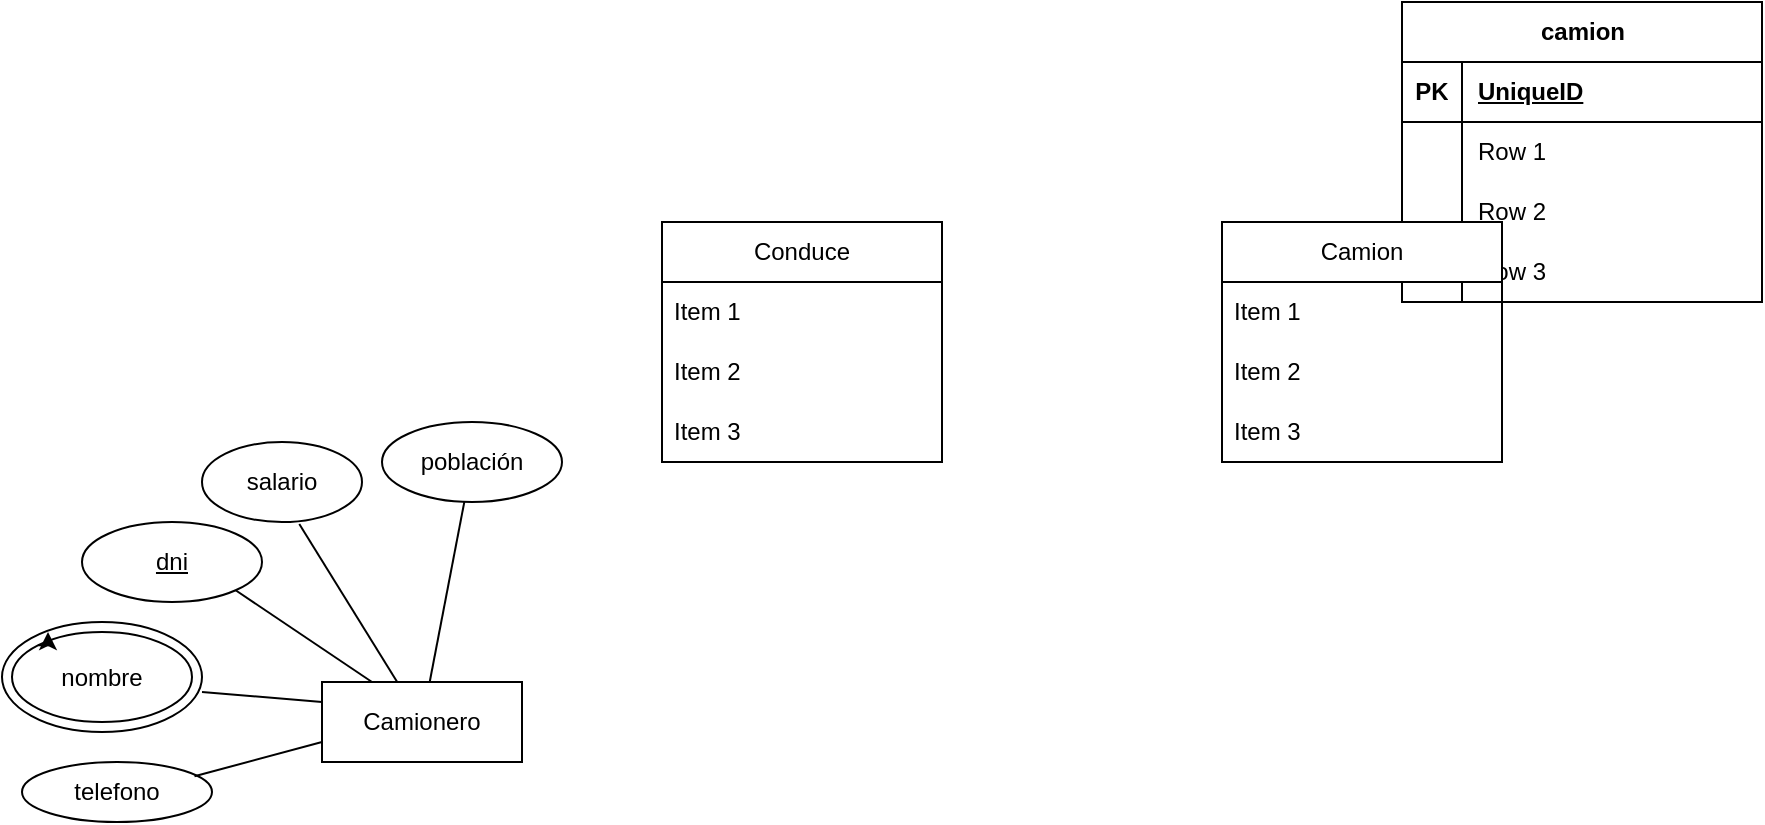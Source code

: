 <mxfile version="24.7.7">
  <diagram id="R2lEEEUBdFMjLlhIrx00" name="Page-1">
    <mxGraphModel dx="874" dy="1560" grid="1" gridSize="10" guides="1" tooltips="1" connect="1" arrows="1" fold="1" page="1" pageScale="1" pageWidth="850" pageHeight="1100" math="0" shadow="0" extFonts="Permanent Marker^https://fonts.googleapis.com/css?family=Permanent+Marker">
      <root>
        <mxCell id="0" />
        <mxCell id="1" parent="0" />
        <mxCell id="CxOsIy3GGX-dZrsYD4v6-1" value="Camionero" style="rounded=0;whiteSpace=wrap;html=1;" parent="1" vertex="1">
          <mxGeometry x="200" y="260" width="100" height="40" as="geometry" />
        </mxCell>
        <mxCell id="CxOsIy3GGX-dZrsYD4v6-7" value="&lt;u&gt;dni&lt;/u&gt;" style="ellipse;whiteSpace=wrap;html=1;" parent="1" vertex="1">
          <mxGeometry x="80" y="180" width="90" height="40" as="geometry" />
        </mxCell>
        <mxCell id="CxOsIy3GGX-dZrsYD4v6-8" value="salario" style="ellipse;whiteSpace=wrap;html=1;" parent="1" vertex="1">
          <mxGeometry x="140" y="140" width="80" height="40" as="geometry" />
        </mxCell>
        <mxCell id="CxOsIy3GGX-dZrsYD4v6-9" value="población" style="ellipse;whiteSpace=wrap;html=1;" parent="1" vertex="1">
          <mxGeometry x="230" y="130" width="90" height="40" as="geometry" />
        </mxCell>
        <mxCell id="CxOsIy3GGX-dZrsYD4v6-11" value="telefono" style="ellipse;whiteSpace=wrap;html=1;" parent="1" vertex="1">
          <mxGeometry x="50" y="300" width="95" height="30" as="geometry" />
        </mxCell>
        <mxCell id="CxOsIy3GGX-dZrsYD4v6-12" value="" style="endArrow=none;html=1;rounded=0;entryX=0;entryY=0.75;entryDx=0;entryDy=0;exitX=0.908;exitY=0.238;exitDx=0;exitDy=0;exitPerimeter=0;" parent="1" source="CxOsIy3GGX-dZrsYD4v6-11" target="CxOsIy3GGX-dZrsYD4v6-1" edge="1">
          <mxGeometry width="50" height="50" relative="1" as="geometry">
            <mxPoint x="160" y="260" as="sourcePoint" />
            <mxPoint x="210" y="210" as="targetPoint" />
          </mxGeometry>
        </mxCell>
        <mxCell id="CxOsIy3GGX-dZrsYD4v6-13" value="" style="endArrow=none;html=1;rounded=0;entryX=0;entryY=0.25;entryDx=0;entryDy=0;exitX=1;exitY=0.636;exitDx=0;exitDy=0;exitPerimeter=0;" parent="1" source="CxOsIy3GGX-dZrsYD4v6-18" target="CxOsIy3GGX-dZrsYD4v6-1" edge="1">
          <mxGeometry width="50" height="50" relative="1" as="geometry">
            <mxPoint x="130" y="260" as="sourcePoint" />
            <mxPoint x="200.711" y="270" as="targetPoint" />
          </mxGeometry>
        </mxCell>
        <mxCell id="CxOsIy3GGX-dZrsYD4v6-14" value="" style="endArrow=none;html=1;rounded=0;entryX=1;entryY=1;entryDx=0;entryDy=0;exitX=0.25;exitY=0;exitDx=0;exitDy=0;" parent="1" source="CxOsIy3GGX-dZrsYD4v6-1" target="CxOsIy3GGX-dZrsYD4v6-7" edge="1">
          <mxGeometry width="50" height="50" relative="1" as="geometry">
            <mxPoint x="220" y="280" as="sourcePoint" />
            <mxPoint x="240" y="220" as="targetPoint" />
          </mxGeometry>
        </mxCell>
        <mxCell id="CxOsIy3GGX-dZrsYD4v6-15" value="" style="endArrow=none;html=1;rounded=0;entryX=0.608;entryY=1.025;entryDx=0;entryDy=0;entryPerimeter=0;" parent="1" source="CxOsIy3GGX-dZrsYD4v6-1" target="CxOsIy3GGX-dZrsYD4v6-8" edge="1">
          <mxGeometry width="50" height="50" relative="1" as="geometry">
            <mxPoint x="160" y="260" as="sourcePoint" />
            <mxPoint x="210" y="210" as="targetPoint" />
          </mxGeometry>
        </mxCell>
        <mxCell id="CxOsIy3GGX-dZrsYD4v6-16" value="" style="endArrow=none;html=1;rounded=0;" parent="1" source="CxOsIy3GGX-dZrsYD4v6-1" target="CxOsIy3GGX-dZrsYD4v6-9" edge="1">
          <mxGeometry width="50" height="50" relative="1" as="geometry">
            <mxPoint x="250" y="250" as="sourcePoint" />
            <mxPoint x="210" y="210" as="targetPoint" />
          </mxGeometry>
        </mxCell>
        <mxCell id="CxOsIy3GGX-dZrsYD4v6-20" value="" style="group" parent="1" vertex="1" connectable="0">
          <mxGeometry x="40" y="230" width="100" height="55" as="geometry" />
        </mxCell>
        <mxCell id="CxOsIy3GGX-dZrsYD4v6-18" value="" style="ellipse;whiteSpace=wrap;html=1;" parent="CxOsIy3GGX-dZrsYD4v6-20" vertex="1">
          <mxGeometry width="100" height="55" as="geometry" />
        </mxCell>
        <mxCell id="CxOsIy3GGX-dZrsYD4v6-10" value="nombre" style="ellipse;whiteSpace=wrap;html=1;strokeColor=default;" parent="CxOsIy3GGX-dZrsYD4v6-20" vertex="1">
          <mxGeometry x="5" y="5" width="90" height="45" as="geometry" />
        </mxCell>
        <mxCell id="CxOsIy3GGX-dZrsYD4v6-19" style="edgeStyle=orthogonalEdgeStyle;rounded=0;orthogonalLoop=1;jettySize=auto;html=1;exitX=0;exitY=0;exitDx=0;exitDy=0;entryX=0.2;entryY=0;entryDx=0;entryDy=0;entryPerimeter=0;" parent="CxOsIy3GGX-dZrsYD4v6-20" source="CxOsIy3GGX-dZrsYD4v6-10" target="CxOsIy3GGX-dZrsYD4v6-10" edge="1">
          <mxGeometry relative="1" as="geometry" />
        </mxCell>
        <mxCell id="Zo_JOR9cjZS5Beq6pA7G-6" value="camion" style="shape=table;startSize=30;container=1;collapsible=1;childLayout=tableLayout;fixedRows=1;rowLines=0;fontStyle=1;align=center;resizeLast=1;html=1;" vertex="1" parent="1">
          <mxGeometry x="740" y="-80" width="180" height="150" as="geometry" />
        </mxCell>
        <mxCell id="Zo_JOR9cjZS5Beq6pA7G-7" value="" style="shape=tableRow;horizontal=0;startSize=0;swimlaneHead=0;swimlaneBody=0;fillColor=none;collapsible=0;dropTarget=0;points=[[0,0.5],[1,0.5]];portConstraint=eastwest;top=0;left=0;right=0;bottom=1;" vertex="1" parent="Zo_JOR9cjZS5Beq6pA7G-6">
          <mxGeometry y="30" width="180" height="30" as="geometry" />
        </mxCell>
        <mxCell id="Zo_JOR9cjZS5Beq6pA7G-8" value="PK" style="shape=partialRectangle;connectable=0;fillColor=none;top=0;left=0;bottom=0;right=0;fontStyle=1;overflow=hidden;whiteSpace=wrap;html=1;" vertex="1" parent="Zo_JOR9cjZS5Beq6pA7G-7">
          <mxGeometry width="30" height="30" as="geometry">
            <mxRectangle width="30" height="30" as="alternateBounds" />
          </mxGeometry>
        </mxCell>
        <mxCell id="Zo_JOR9cjZS5Beq6pA7G-9" value="UniqueID" style="shape=partialRectangle;connectable=0;fillColor=none;top=0;left=0;bottom=0;right=0;align=left;spacingLeft=6;fontStyle=5;overflow=hidden;whiteSpace=wrap;html=1;" vertex="1" parent="Zo_JOR9cjZS5Beq6pA7G-7">
          <mxGeometry x="30" width="150" height="30" as="geometry">
            <mxRectangle width="150" height="30" as="alternateBounds" />
          </mxGeometry>
        </mxCell>
        <mxCell id="Zo_JOR9cjZS5Beq6pA7G-10" value="" style="shape=tableRow;horizontal=0;startSize=0;swimlaneHead=0;swimlaneBody=0;fillColor=none;collapsible=0;dropTarget=0;points=[[0,0.5],[1,0.5]];portConstraint=eastwest;top=0;left=0;right=0;bottom=0;" vertex="1" parent="Zo_JOR9cjZS5Beq6pA7G-6">
          <mxGeometry y="60" width="180" height="30" as="geometry" />
        </mxCell>
        <mxCell id="Zo_JOR9cjZS5Beq6pA7G-11" value="" style="shape=partialRectangle;connectable=0;fillColor=none;top=0;left=0;bottom=0;right=0;editable=1;overflow=hidden;whiteSpace=wrap;html=1;" vertex="1" parent="Zo_JOR9cjZS5Beq6pA7G-10">
          <mxGeometry width="30" height="30" as="geometry">
            <mxRectangle width="30" height="30" as="alternateBounds" />
          </mxGeometry>
        </mxCell>
        <mxCell id="Zo_JOR9cjZS5Beq6pA7G-12" value="Row 1" style="shape=partialRectangle;connectable=0;fillColor=none;top=0;left=0;bottom=0;right=0;align=left;spacingLeft=6;overflow=hidden;whiteSpace=wrap;html=1;" vertex="1" parent="Zo_JOR9cjZS5Beq6pA7G-10">
          <mxGeometry x="30" width="150" height="30" as="geometry">
            <mxRectangle width="150" height="30" as="alternateBounds" />
          </mxGeometry>
        </mxCell>
        <mxCell id="Zo_JOR9cjZS5Beq6pA7G-13" value="" style="shape=tableRow;horizontal=0;startSize=0;swimlaneHead=0;swimlaneBody=0;fillColor=none;collapsible=0;dropTarget=0;points=[[0,0.5],[1,0.5]];portConstraint=eastwest;top=0;left=0;right=0;bottom=0;" vertex="1" parent="Zo_JOR9cjZS5Beq6pA7G-6">
          <mxGeometry y="90" width="180" height="30" as="geometry" />
        </mxCell>
        <mxCell id="Zo_JOR9cjZS5Beq6pA7G-14" value="" style="shape=partialRectangle;connectable=0;fillColor=none;top=0;left=0;bottom=0;right=0;editable=1;overflow=hidden;whiteSpace=wrap;html=1;" vertex="1" parent="Zo_JOR9cjZS5Beq6pA7G-13">
          <mxGeometry width="30" height="30" as="geometry">
            <mxRectangle width="30" height="30" as="alternateBounds" />
          </mxGeometry>
        </mxCell>
        <mxCell id="Zo_JOR9cjZS5Beq6pA7G-15" value="Row 2" style="shape=partialRectangle;connectable=0;fillColor=none;top=0;left=0;bottom=0;right=0;align=left;spacingLeft=6;overflow=hidden;whiteSpace=wrap;html=1;" vertex="1" parent="Zo_JOR9cjZS5Beq6pA7G-13">
          <mxGeometry x="30" width="150" height="30" as="geometry">
            <mxRectangle width="150" height="30" as="alternateBounds" />
          </mxGeometry>
        </mxCell>
        <mxCell id="Zo_JOR9cjZS5Beq6pA7G-16" value="" style="shape=tableRow;horizontal=0;startSize=0;swimlaneHead=0;swimlaneBody=0;fillColor=none;collapsible=0;dropTarget=0;points=[[0,0.5],[1,0.5]];portConstraint=eastwest;top=0;left=0;right=0;bottom=0;" vertex="1" parent="Zo_JOR9cjZS5Beq6pA7G-6">
          <mxGeometry y="120" width="180" height="30" as="geometry" />
        </mxCell>
        <mxCell id="Zo_JOR9cjZS5Beq6pA7G-17" value="" style="shape=partialRectangle;connectable=0;fillColor=none;top=0;left=0;bottom=0;right=0;editable=1;overflow=hidden;whiteSpace=wrap;html=1;" vertex="1" parent="Zo_JOR9cjZS5Beq6pA7G-16">
          <mxGeometry width="30" height="30" as="geometry">
            <mxRectangle width="30" height="30" as="alternateBounds" />
          </mxGeometry>
        </mxCell>
        <mxCell id="Zo_JOR9cjZS5Beq6pA7G-18" value="Row 3" style="shape=partialRectangle;connectable=0;fillColor=none;top=0;left=0;bottom=0;right=0;align=left;spacingLeft=6;overflow=hidden;whiteSpace=wrap;html=1;" vertex="1" parent="Zo_JOR9cjZS5Beq6pA7G-16">
          <mxGeometry x="30" width="150" height="30" as="geometry">
            <mxRectangle width="150" height="30" as="alternateBounds" />
          </mxGeometry>
        </mxCell>
        <mxCell id="lxD1GGEfd0ARgQ47e-6J-2" value="Conduce" style="swimlane;fontStyle=0;childLayout=stackLayout;horizontal=1;startSize=30;horizontalStack=0;resizeParent=1;resizeParentMax=0;resizeLast=0;collapsible=1;marginBottom=0;whiteSpace=wrap;html=1;" vertex="1" parent="1">
          <mxGeometry x="370" y="30" width="140" height="120" as="geometry" />
        </mxCell>
        <mxCell id="lxD1GGEfd0ARgQ47e-6J-3" value="Item 1" style="text;strokeColor=none;fillColor=none;align=left;verticalAlign=middle;spacingLeft=4;spacingRight=4;overflow=hidden;points=[[0,0.5],[1,0.5]];portConstraint=eastwest;rotatable=0;whiteSpace=wrap;html=1;" vertex="1" parent="lxD1GGEfd0ARgQ47e-6J-2">
          <mxGeometry y="30" width="140" height="30" as="geometry" />
        </mxCell>
        <mxCell id="lxD1GGEfd0ARgQ47e-6J-4" value="Item 2" style="text;strokeColor=none;fillColor=none;align=left;verticalAlign=middle;spacingLeft=4;spacingRight=4;overflow=hidden;points=[[0,0.5],[1,0.5]];portConstraint=eastwest;rotatable=0;whiteSpace=wrap;html=1;" vertex="1" parent="lxD1GGEfd0ARgQ47e-6J-2">
          <mxGeometry y="60" width="140" height="30" as="geometry" />
        </mxCell>
        <mxCell id="lxD1GGEfd0ARgQ47e-6J-5" value="Item 3" style="text;strokeColor=none;fillColor=none;align=left;verticalAlign=middle;spacingLeft=4;spacingRight=4;overflow=hidden;points=[[0,0.5],[1,0.5]];portConstraint=eastwest;rotatable=0;whiteSpace=wrap;html=1;" vertex="1" parent="lxD1GGEfd0ARgQ47e-6J-2">
          <mxGeometry y="90" width="140" height="30" as="geometry" />
        </mxCell>
        <mxCell id="lxD1GGEfd0ARgQ47e-6J-6" value="Camion" style="swimlane;fontStyle=0;childLayout=stackLayout;horizontal=1;startSize=30;horizontalStack=0;resizeParent=1;resizeParentMax=0;resizeLast=0;collapsible=1;marginBottom=0;whiteSpace=wrap;html=1;" vertex="1" parent="1">
          <mxGeometry x="650" y="30" width="140" height="120" as="geometry" />
        </mxCell>
        <mxCell id="lxD1GGEfd0ARgQ47e-6J-7" value="Item 1" style="text;strokeColor=none;fillColor=none;align=left;verticalAlign=middle;spacingLeft=4;spacingRight=4;overflow=hidden;points=[[0,0.5],[1,0.5]];portConstraint=eastwest;rotatable=0;whiteSpace=wrap;html=1;" vertex="1" parent="lxD1GGEfd0ARgQ47e-6J-6">
          <mxGeometry y="30" width="140" height="30" as="geometry" />
        </mxCell>
        <mxCell id="lxD1GGEfd0ARgQ47e-6J-8" value="Item 2" style="text;strokeColor=none;fillColor=none;align=left;verticalAlign=middle;spacingLeft=4;spacingRight=4;overflow=hidden;points=[[0,0.5],[1,0.5]];portConstraint=eastwest;rotatable=0;whiteSpace=wrap;html=1;" vertex="1" parent="lxD1GGEfd0ARgQ47e-6J-6">
          <mxGeometry y="60" width="140" height="30" as="geometry" />
        </mxCell>
        <mxCell id="lxD1GGEfd0ARgQ47e-6J-9" value="Item 3" style="text;strokeColor=none;fillColor=none;align=left;verticalAlign=middle;spacingLeft=4;spacingRight=4;overflow=hidden;points=[[0,0.5],[1,0.5]];portConstraint=eastwest;rotatable=0;whiteSpace=wrap;html=1;" vertex="1" parent="lxD1GGEfd0ARgQ47e-6J-6">
          <mxGeometry y="90" width="140" height="30" as="geometry" />
        </mxCell>
      </root>
    </mxGraphModel>
  </diagram>
</mxfile>
